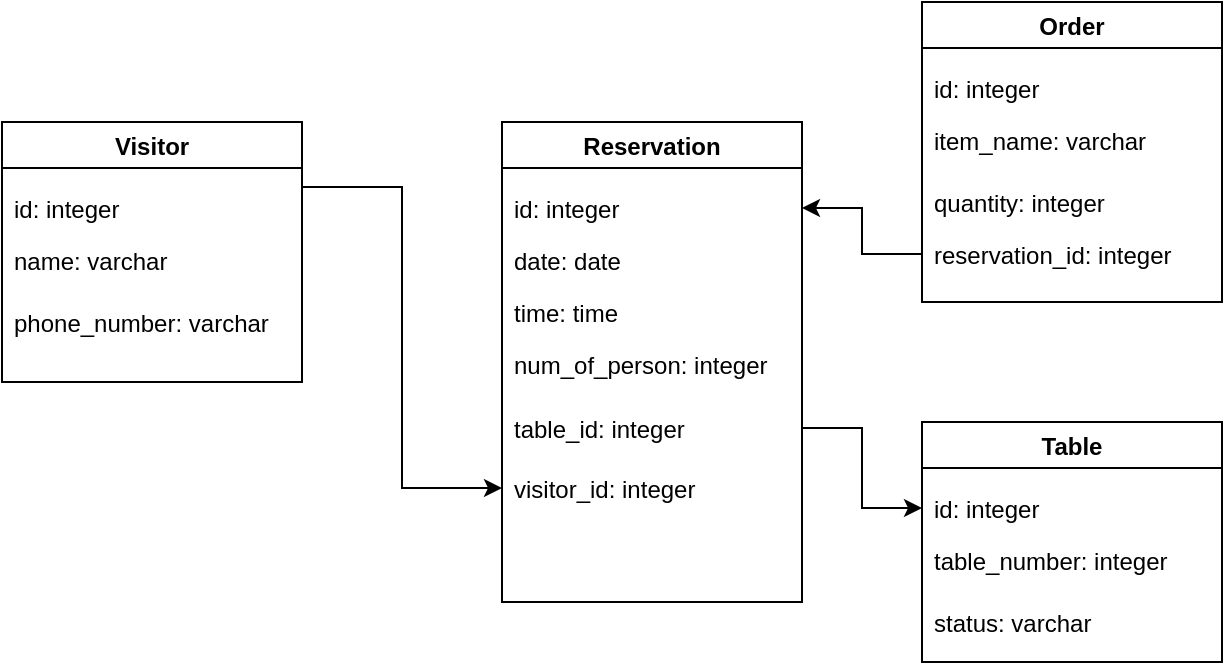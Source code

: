 <mxfile version="20.8.10" type="device"><diagram name="Страница 1" id="gpo2h_Zr1iuKGfbeUwX7"><mxGraphModel dx="1418" dy="828" grid="1" gridSize="10" guides="1" tooltips="1" connect="1" arrows="1" fold="1" page="1" pageScale="1" pageWidth="1654" pageHeight="1169" math="0" shadow="0"><root><mxCell id="0"/><mxCell id="1" parent="0"/><mxCell id="DyFgpv_zlJtjzrVcTp5U-27" style="edgeStyle=orthogonalEdgeStyle;rounded=0;orthogonalLoop=1;jettySize=auto;html=1;exitX=1;exitY=0.25;exitDx=0;exitDy=0;entryX=0;entryY=0.5;entryDx=0;entryDy=0;" parent="1" source="DyFgpv_zlJtjzrVcTp5U-1" target="DyFgpv_zlJtjzrVcTp5U-16" edge="1"><mxGeometry relative="1" as="geometry"/></mxCell><mxCell id="DyFgpv_zlJtjzrVcTp5U-1" value="Visitor" style="swimlane;" parent="1" vertex="1"><mxGeometry x="130" y="150" width="150" height="130" as="geometry"/></mxCell><mxCell id="DyFgpv_zlJtjzrVcTp5U-2" value="id: integer" style="text;strokeColor=none;fillColor=none;align=left;verticalAlign=top;spacingLeft=4;spacingRight=4;overflow=hidden;rotatable=0;points=[[0,0.5],[1,0.5]];portConstraint=eastwest;" parent="DyFgpv_zlJtjzrVcTp5U-1" vertex="1"><mxGeometry y="30" width="130" height="26" as="geometry"/></mxCell><mxCell id="DyFgpv_zlJtjzrVcTp5U-3" value="name: varchar" style="text;strokeColor=none;fillColor=none;align=left;verticalAlign=top;spacingLeft=4;spacingRight=4;overflow=hidden;rotatable=0;points=[[0,0.5],[1,0.5]];portConstraint=eastwest;" parent="DyFgpv_zlJtjzrVcTp5U-1" vertex="1"><mxGeometry y="56" width="130" height="26" as="geometry"/></mxCell><mxCell id="DyFgpv_zlJtjzrVcTp5U-7" value="phone_number: varchar" style="text;strokeColor=none;fillColor=none;align=left;verticalAlign=top;spacingLeft=4;spacingRight=4;overflow=hidden;rotatable=0;points=[[0,0.5],[1,0.5]];portConstraint=eastwest;" parent="DyFgpv_zlJtjzrVcTp5U-1" vertex="1"><mxGeometry y="87" width="150" height="26" as="geometry"/></mxCell><mxCell id="DyFgpv_zlJtjzrVcTp5U-10" value="Reservation" style="swimlane;" parent="1" vertex="1"><mxGeometry x="380" y="150" width="150" height="240" as="geometry"/></mxCell><mxCell id="DyFgpv_zlJtjzrVcTp5U-11" value="id: integer" style="text;strokeColor=none;fillColor=none;align=left;verticalAlign=top;spacingLeft=4;spacingRight=4;overflow=hidden;rotatable=0;points=[[0,0.5],[1,0.5]];portConstraint=eastwest;" parent="DyFgpv_zlJtjzrVcTp5U-10" vertex="1"><mxGeometry y="30" width="150" height="26" as="geometry"/></mxCell><mxCell id="DyFgpv_zlJtjzrVcTp5U-12" value="date: date" style="text;strokeColor=none;fillColor=none;align=left;verticalAlign=top;spacingLeft=4;spacingRight=4;overflow=hidden;rotatable=0;points=[[0,0.5],[1,0.5]];portConstraint=eastwest;" parent="DyFgpv_zlJtjzrVcTp5U-10" vertex="1"><mxGeometry y="56" width="130" height="26" as="geometry"/></mxCell><mxCell id="DyFgpv_zlJtjzrVcTp5U-13" value="time: time" style="text;strokeColor=none;fillColor=none;align=left;verticalAlign=top;spacingLeft=4;spacingRight=4;overflow=hidden;rotatable=0;points=[[0,0.5],[1,0.5]];portConstraint=eastwest;" parent="DyFgpv_zlJtjzrVcTp5U-10" vertex="1"><mxGeometry y="82" width="150" height="26" as="geometry"/></mxCell><mxCell id="DyFgpv_zlJtjzrVcTp5U-16" value="visitor_id: integer" style="text;strokeColor=none;fillColor=none;align=left;verticalAlign=top;spacingLeft=4;spacingRight=4;overflow=hidden;rotatable=0;points=[[0,0.5],[1,0.5]];portConstraint=eastwest;" parent="DyFgpv_zlJtjzrVcTp5U-10" vertex="1"><mxGeometry y="170" width="150" height="26" as="geometry"/></mxCell><mxCell id="DyFgpv_zlJtjzrVcTp5U-15" value="table_id: integer" style="text;strokeColor=none;fillColor=none;align=left;verticalAlign=top;spacingLeft=4;spacingRight=4;overflow=hidden;rotatable=0;points=[[0,0.5],[1,0.5]];portConstraint=eastwest;" parent="DyFgpv_zlJtjzrVcTp5U-10" vertex="1"><mxGeometry y="140" width="150" height="26" as="geometry"/></mxCell><mxCell id="DyFgpv_zlJtjzrVcTp5U-14" value="num_of_person: integer" style="text;strokeColor=none;fillColor=none;align=left;verticalAlign=top;spacingLeft=4;spacingRight=4;overflow=hidden;rotatable=0;points=[[0,0.5],[1,0.5]];portConstraint=eastwest;" parent="DyFgpv_zlJtjzrVcTp5U-10" vertex="1"><mxGeometry y="108" width="150" height="26" as="geometry"/></mxCell><mxCell id="DyFgpv_zlJtjzrVcTp5U-17" value="Order" style="swimlane;" parent="1" vertex="1"><mxGeometry x="590" y="90" width="150" height="150" as="geometry"/></mxCell><mxCell id="DyFgpv_zlJtjzrVcTp5U-18" value="id: integer" style="text;strokeColor=none;fillColor=none;align=left;verticalAlign=top;spacingLeft=4;spacingRight=4;overflow=hidden;rotatable=0;points=[[0,0.5],[1,0.5]];portConstraint=eastwest;" parent="DyFgpv_zlJtjzrVcTp5U-17" vertex="1"><mxGeometry y="30" width="130" height="26" as="geometry"/></mxCell><mxCell id="DyFgpv_zlJtjzrVcTp5U-19" value="item_name: varchar" style="text;strokeColor=none;fillColor=none;align=left;verticalAlign=top;spacingLeft=4;spacingRight=4;overflow=hidden;rotatable=0;points=[[0,0.5],[1,0.5]];portConstraint=eastwest;" parent="DyFgpv_zlJtjzrVcTp5U-17" vertex="1"><mxGeometry y="56" width="130" height="26" as="geometry"/></mxCell><mxCell id="DyFgpv_zlJtjzrVcTp5U-20" value="quantity: integer" style="text;strokeColor=none;fillColor=none;align=left;verticalAlign=top;spacingLeft=4;spacingRight=4;overflow=hidden;rotatable=0;points=[[0,0.5],[1,0.5]];portConstraint=eastwest;" parent="DyFgpv_zlJtjzrVcTp5U-17" vertex="1"><mxGeometry y="87" width="150" height="26" as="geometry"/></mxCell><mxCell id="DyFgpv_zlJtjzrVcTp5U-21" value="reservation_id: integer" style="text;strokeColor=none;fillColor=none;align=left;verticalAlign=top;spacingLeft=4;spacingRight=4;overflow=hidden;rotatable=0;points=[[0,0.5],[1,0.5]];portConstraint=eastwest;" parent="DyFgpv_zlJtjzrVcTp5U-17" vertex="1"><mxGeometry y="113" width="150" height="26" as="geometry"/></mxCell><mxCell id="DyFgpv_zlJtjzrVcTp5U-22" value="Table" style="swimlane;" parent="1" vertex="1"><mxGeometry x="590" y="300" width="150" height="120" as="geometry"/></mxCell><mxCell id="DyFgpv_zlJtjzrVcTp5U-23" value="id: integer" style="text;strokeColor=none;fillColor=none;align=left;verticalAlign=top;spacingLeft=4;spacingRight=4;overflow=hidden;rotatable=0;points=[[0,0.5],[1,0.5]];portConstraint=eastwest;" parent="DyFgpv_zlJtjzrVcTp5U-22" vertex="1"><mxGeometry y="30" width="130" height="26" as="geometry"/></mxCell><mxCell id="DyFgpv_zlJtjzrVcTp5U-24" value="table_number: integer" style="text;strokeColor=none;fillColor=none;align=left;verticalAlign=top;spacingLeft=4;spacingRight=4;overflow=hidden;rotatable=0;points=[[0,0.5],[1,0.5]];portConstraint=eastwest;" parent="DyFgpv_zlJtjzrVcTp5U-22" vertex="1"><mxGeometry y="56" width="130" height="26" as="geometry"/></mxCell><mxCell id="DyFgpv_zlJtjzrVcTp5U-25" value="status: varchar" style="text;strokeColor=none;fillColor=none;align=left;verticalAlign=top;spacingLeft=4;spacingRight=4;overflow=hidden;rotatable=0;points=[[0,0.5],[1,0.5]];portConstraint=eastwest;" parent="DyFgpv_zlJtjzrVcTp5U-22" vertex="1"><mxGeometry y="87" width="150" height="26" as="geometry"/></mxCell><mxCell id="DyFgpv_zlJtjzrVcTp5U-28" style="edgeStyle=orthogonalEdgeStyle;rounded=0;orthogonalLoop=1;jettySize=auto;html=1;exitX=1;exitY=0.5;exitDx=0;exitDy=0;entryX=0;entryY=0.5;entryDx=0;entryDy=0;" parent="1" source="DyFgpv_zlJtjzrVcTp5U-15" target="DyFgpv_zlJtjzrVcTp5U-23" edge="1"><mxGeometry relative="1" as="geometry"/></mxCell><mxCell id="DyFgpv_zlJtjzrVcTp5U-29" style="edgeStyle=orthogonalEdgeStyle;rounded=0;orthogonalLoop=1;jettySize=auto;html=1;exitX=0;exitY=0.5;exitDx=0;exitDy=0;" parent="1" source="DyFgpv_zlJtjzrVcTp5U-21" target="DyFgpv_zlJtjzrVcTp5U-11" edge="1"><mxGeometry relative="1" as="geometry"/></mxCell></root></mxGraphModel></diagram></mxfile>